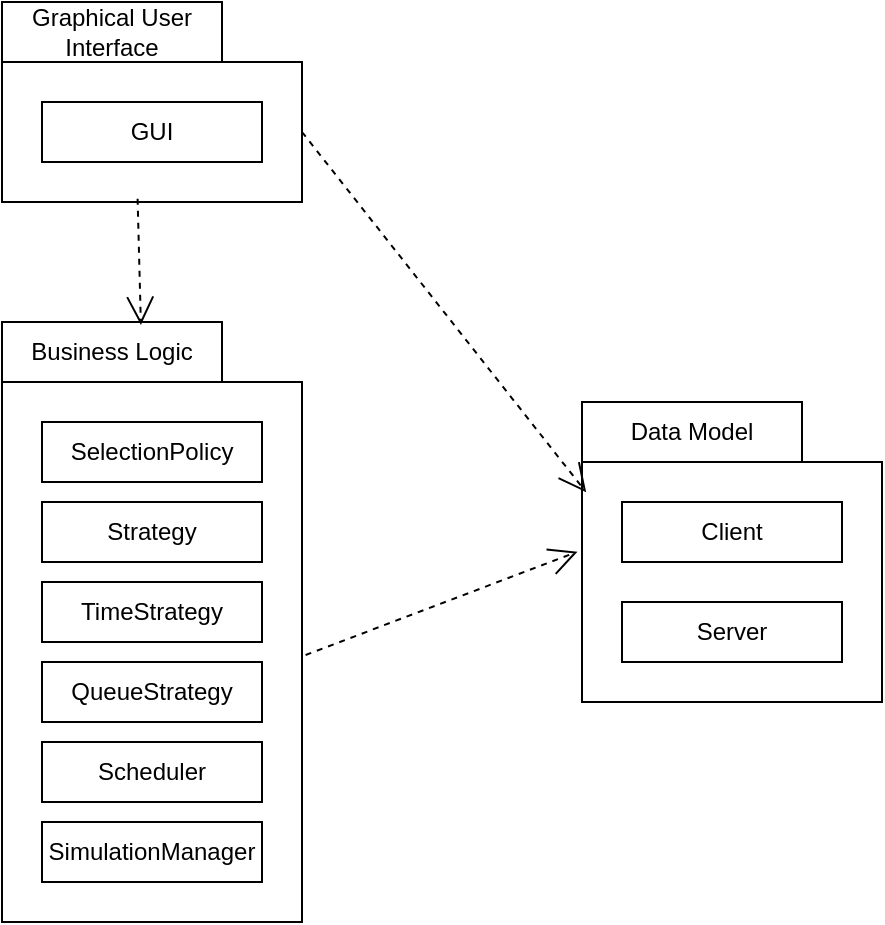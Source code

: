 <mxfile version="26.0.16">
  <diagram name="Page-1" id="q8Uwaemg1qnFArXBwH29">
    <mxGraphModel dx="613" dy="721" grid="1" gridSize="10" guides="1" tooltips="1" connect="1" arrows="1" fold="1" page="1" pageScale="1" pageWidth="850" pageHeight="1100" math="0" shadow="0">
      <root>
        <mxCell id="0" />
        <mxCell id="1" parent="0" />
        <mxCell id="IJuJ_HjbRn-tKp5WowD1-57" value="&lt;span style=&quot;font-weight: 400;&quot;&gt;Graphical User Interface&lt;/span&gt;" style="shape=folder;fontStyle=1;tabWidth=110;tabHeight=30;tabPosition=left;html=1;boundedLbl=1;labelInHeader=1;container=1;collapsible=0;recursiveResize=0;whiteSpace=wrap;" vertex="1" parent="1">
          <mxGeometry x="60" y="320" width="150" height="100" as="geometry" />
        </mxCell>
        <mxCell id="IJuJ_HjbRn-tKp5WowD1-58" value="GUI" style="html=1;whiteSpace=wrap;" vertex="1" parent="IJuJ_HjbRn-tKp5WowD1-57">
          <mxGeometry width="110" height="30" relative="1" as="geometry">
            <mxPoint x="20" y="50" as="offset" />
          </mxGeometry>
        </mxCell>
        <mxCell id="IJuJ_HjbRn-tKp5WowD1-59" value="&lt;span style=&quot;font-weight: 400;&quot;&gt;Business Logic&lt;/span&gt;" style="shape=folder;fontStyle=1;tabWidth=110;tabHeight=30;tabPosition=left;html=1;boundedLbl=1;labelInHeader=1;container=1;collapsible=0;recursiveResize=0;whiteSpace=wrap;" vertex="1" parent="1">
          <mxGeometry x="60" y="480" width="150" height="300" as="geometry" />
        </mxCell>
        <mxCell id="IJuJ_HjbRn-tKp5WowD1-60" value="Strategy" style="html=1;whiteSpace=wrap;" vertex="1" parent="IJuJ_HjbRn-tKp5WowD1-59">
          <mxGeometry width="110" height="30" relative="1" as="geometry">
            <mxPoint x="20" y="90" as="offset" />
          </mxGeometry>
        </mxCell>
        <mxCell id="IJuJ_HjbRn-tKp5WowD1-61" value="TimeStrategy" style="html=1;whiteSpace=wrap;" vertex="1" parent="IJuJ_HjbRn-tKp5WowD1-59">
          <mxGeometry x="20" y="130" width="110" height="30" as="geometry" />
        </mxCell>
        <mxCell id="IJuJ_HjbRn-tKp5WowD1-76" value="QueueStrategy" style="html=1;whiteSpace=wrap;" vertex="1" parent="IJuJ_HjbRn-tKp5WowD1-59">
          <mxGeometry x="20" y="170" width="110" height="30" as="geometry" />
        </mxCell>
        <mxCell id="IJuJ_HjbRn-tKp5WowD1-78" value="SelectionPolicy" style="html=1;whiteSpace=wrap;" vertex="1" parent="IJuJ_HjbRn-tKp5WowD1-59">
          <mxGeometry x="20" y="50" width="110" height="30" as="geometry" />
        </mxCell>
        <mxCell id="IJuJ_HjbRn-tKp5WowD1-79" value="Scheduler" style="html=1;whiteSpace=wrap;" vertex="1" parent="IJuJ_HjbRn-tKp5WowD1-59">
          <mxGeometry x="20" y="210" width="110" height="30" as="geometry" />
        </mxCell>
        <mxCell id="IJuJ_HjbRn-tKp5WowD1-80" value="SimulationManager" style="html=1;whiteSpace=wrap;" vertex="1" parent="IJuJ_HjbRn-tKp5WowD1-59">
          <mxGeometry x="20" y="250" width="110" height="30" as="geometry" />
        </mxCell>
        <mxCell id="IJuJ_HjbRn-tKp5WowD1-62" style="edgeStyle=orthogonalEdgeStyle;rounded=0;orthogonalLoop=1;jettySize=auto;html=1;exitX=0.5;exitY=1;exitDx=0;exitDy=0;exitPerimeter=0;" edge="1" parent="1" source="IJuJ_HjbRn-tKp5WowD1-57" target="IJuJ_HjbRn-tKp5WowD1-57">
          <mxGeometry relative="1" as="geometry" />
        </mxCell>
        <mxCell id="IJuJ_HjbRn-tKp5WowD1-66" value="&lt;span style=&quot;font-weight: 400;&quot;&gt;Data Model&lt;/span&gt;" style="shape=folder;fontStyle=1;tabWidth=110;tabHeight=30;tabPosition=left;html=1;boundedLbl=1;labelInHeader=1;container=1;collapsible=0;recursiveResize=0;whiteSpace=wrap;" vertex="1" parent="1">
          <mxGeometry x="350" y="520" width="150" height="150" as="geometry" />
        </mxCell>
        <mxCell id="IJuJ_HjbRn-tKp5WowD1-67" value="Client" style="html=1;whiteSpace=wrap;" vertex="1" parent="IJuJ_HjbRn-tKp5WowD1-66">
          <mxGeometry width="110" height="30" relative="1" as="geometry">
            <mxPoint x="20" y="50" as="offset" />
          </mxGeometry>
        </mxCell>
        <mxCell id="IJuJ_HjbRn-tKp5WowD1-68" value="Server" style="html=1;whiteSpace=wrap;" vertex="1" parent="IJuJ_HjbRn-tKp5WowD1-66">
          <mxGeometry x="20" y="100" width="110" height="30" as="geometry" />
        </mxCell>
        <mxCell id="IJuJ_HjbRn-tKp5WowD1-71" value="" style="endArrow=open;endSize=12;dashed=1;html=1;rounded=0;exitX=0.452;exitY=0.984;exitDx=0;exitDy=0;exitPerimeter=0;entryX=0.463;entryY=0.005;entryDx=0;entryDy=0;entryPerimeter=0;" edge="1" parent="1" source="IJuJ_HjbRn-tKp5WowD1-57" target="IJuJ_HjbRn-tKp5WowD1-59">
          <mxGeometry width="160" relative="1" as="geometry">
            <mxPoint x="210" y="640" as="sourcePoint" />
            <mxPoint x="370" y="640" as="targetPoint" />
          </mxGeometry>
        </mxCell>
        <mxCell id="IJuJ_HjbRn-tKp5WowD1-73" value="" style="endArrow=open;endSize=12;dashed=1;html=1;rounded=0;exitX=0;exitY=0;exitDx=150;exitDy=65;exitPerimeter=0;entryX=0.014;entryY=0.301;entryDx=0;entryDy=0;entryPerimeter=0;" edge="1" parent="1" source="IJuJ_HjbRn-tKp5WowD1-57" target="IJuJ_HjbRn-tKp5WowD1-66">
          <mxGeometry width="160" relative="1" as="geometry">
            <mxPoint x="280" y="550" as="sourcePoint" />
            <mxPoint x="281" y="613" as="targetPoint" />
          </mxGeometry>
        </mxCell>
        <mxCell id="IJuJ_HjbRn-tKp5WowD1-74" value="" style="endArrow=open;endSize=12;dashed=1;html=1;rounded=0;exitX=1.012;exitY=0.555;exitDx=0;exitDy=0;exitPerimeter=0;entryX=-0.015;entryY=0.499;entryDx=0;entryDy=0;entryPerimeter=0;" edge="1" parent="1" source="IJuJ_HjbRn-tKp5WowD1-59" target="IJuJ_HjbRn-tKp5WowD1-66">
          <mxGeometry width="160" relative="1" as="geometry">
            <mxPoint x="280" y="550" as="sourcePoint" />
            <mxPoint x="360" y="490" as="targetPoint" />
          </mxGeometry>
        </mxCell>
      </root>
    </mxGraphModel>
  </diagram>
</mxfile>
